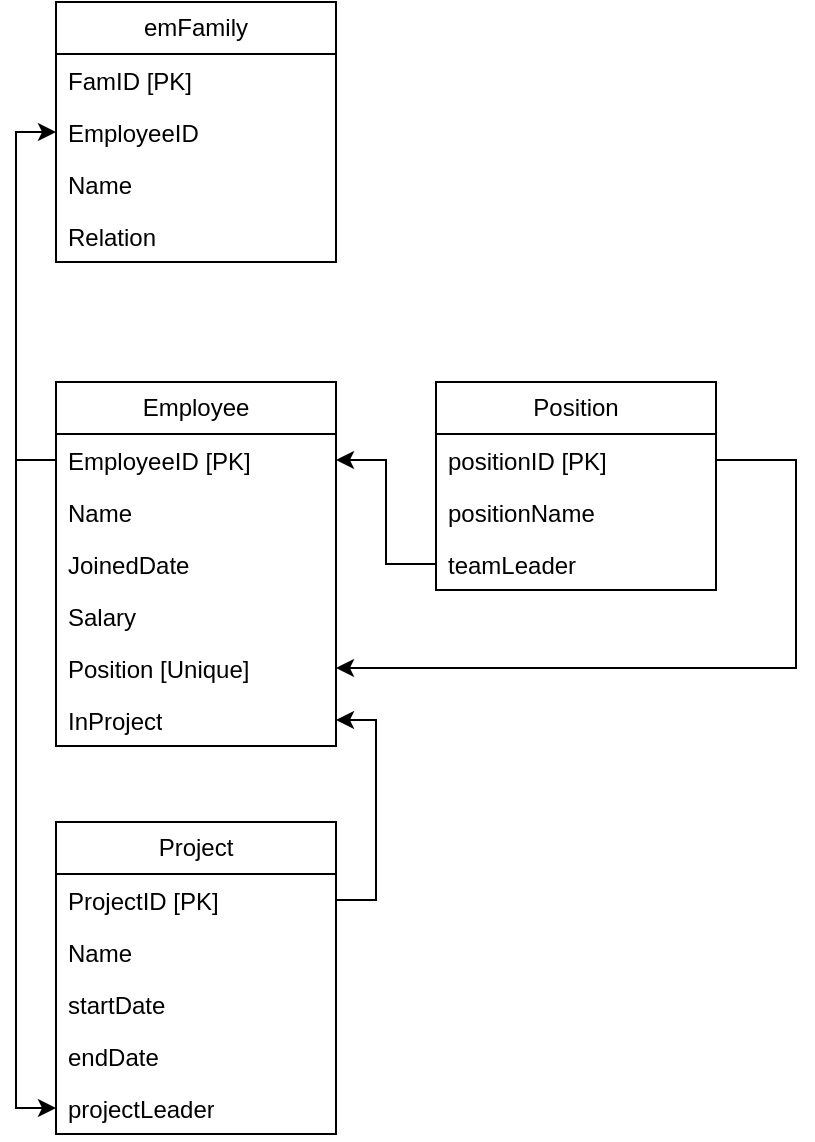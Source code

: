 <mxfile version="21.6.9" type="github">
  <diagram name="Page-1" id="UrGywjgVEJOQgNB4yJvO">
    <mxGraphModel dx="629" dy="632" grid="1" gridSize="10" guides="1" tooltips="1" connect="1" arrows="1" fold="1" page="1" pageScale="1" pageWidth="827" pageHeight="1169" math="0" shadow="0">
      <root>
        <mxCell id="0" />
        <mxCell id="1" parent="0" />
        <mxCell id="_yz0cXHOFX279PWV6Gzn-5" value="Employee" style="swimlane;fontStyle=0;childLayout=stackLayout;horizontal=1;startSize=26;fillColor=none;horizontalStack=0;resizeParent=1;resizeParentMax=0;resizeLast=0;collapsible=1;marginBottom=0;whiteSpace=wrap;html=1;" vertex="1" parent="1">
          <mxGeometry x="310" y="280" width="140" height="182" as="geometry">
            <mxRectangle x="60" y="70" width="90" height="30" as="alternateBounds" />
          </mxGeometry>
        </mxCell>
        <mxCell id="_yz0cXHOFX279PWV6Gzn-6" value="EmployeeID [PK]" style="text;strokeColor=none;fillColor=none;align=left;verticalAlign=top;spacingLeft=4;spacingRight=4;overflow=hidden;rotatable=0;points=[[0,0.5],[1,0.5]];portConstraint=eastwest;whiteSpace=wrap;html=1;" vertex="1" parent="_yz0cXHOFX279PWV6Gzn-5">
          <mxGeometry y="26" width="140" height="26" as="geometry" />
        </mxCell>
        <mxCell id="_yz0cXHOFX279PWV6Gzn-7" value="Name" style="text;strokeColor=none;fillColor=none;align=left;verticalAlign=top;spacingLeft=4;spacingRight=4;overflow=hidden;rotatable=0;points=[[0,0.5],[1,0.5]];portConstraint=eastwest;whiteSpace=wrap;html=1;" vertex="1" parent="_yz0cXHOFX279PWV6Gzn-5">
          <mxGeometry y="52" width="140" height="26" as="geometry" />
        </mxCell>
        <mxCell id="_yz0cXHOFX279PWV6Gzn-8" value="JoinedDate&lt;br&gt;" style="text;strokeColor=none;fillColor=none;align=left;verticalAlign=top;spacingLeft=4;spacingRight=4;overflow=hidden;rotatable=0;points=[[0,0.5],[1,0.5]];portConstraint=eastwest;whiteSpace=wrap;html=1;" vertex="1" parent="_yz0cXHOFX279PWV6Gzn-5">
          <mxGeometry y="78" width="140" height="26" as="geometry" />
        </mxCell>
        <mxCell id="_yz0cXHOFX279PWV6Gzn-10" value="Salary" style="text;strokeColor=none;fillColor=none;align=left;verticalAlign=top;spacingLeft=4;spacingRight=4;overflow=hidden;rotatable=0;points=[[0,0.5],[1,0.5]];portConstraint=eastwest;whiteSpace=wrap;html=1;" vertex="1" parent="_yz0cXHOFX279PWV6Gzn-5">
          <mxGeometry y="104" width="140" height="26" as="geometry" />
        </mxCell>
        <mxCell id="_yz0cXHOFX279PWV6Gzn-51" value="Position [Unique]" style="text;strokeColor=none;fillColor=none;align=left;verticalAlign=top;spacingLeft=4;spacingRight=4;overflow=hidden;rotatable=0;points=[[0,0.5],[1,0.5]];portConstraint=eastwest;whiteSpace=wrap;html=1;" vertex="1" parent="_yz0cXHOFX279PWV6Gzn-5">
          <mxGeometry y="130" width="140" height="26" as="geometry" />
        </mxCell>
        <mxCell id="_yz0cXHOFX279PWV6Gzn-11" value="InProject" style="text;strokeColor=none;fillColor=none;align=left;verticalAlign=top;spacingLeft=4;spacingRight=4;overflow=hidden;rotatable=0;points=[[0,0.5],[1,0.5]];portConstraint=eastwest;whiteSpace=wrap;html=1;" vertex="1" parent="_yz0cXHOFX279PWV6Gzn-5">
          <mxGeometry y="156" width="140" height="26" as="geometry" />
        </mxCell>
        <mxCell id="_yz0cXHOFX279PWV6Gzn-12" value="Position" style="swimlane;fontStyle=0;childLayout=stackLayout;horizontal=1;startSize=26;fillColor=none;horizontalStack=0;resizeParent=1;resizeParentMax=0;resizeLast=0;collapsible=1;marginBottom=0;whiteSpace=wrap;html=1;" vertex="1" parent="1">
          <mxGeometry x="500" y="280" width="140" height="104" as="geometry">
            <mxRectangle x="60" y="70" width="90" height="30" as="alternateBounds" />
          </mxGeometry>
        </mxCell>
        <mxCell id="_yz0cXHOFX279PWV6Gzn-13" value="positionID [PK]" style="text;strokeColor=none;fillColor=none;align=left;verticalAlign=top;spacingLeft=4;spacingRight=4;overflow=hidden;rotatable=0;points=[[0,0.5],[1,0.5]];portConstraint=eastwest;whiteSpace=wrap;html=1;" vertex="1" parent="_yz0cXHOFX279PWV6Gzn-12">
          <mxGeometry y="26" width="140" height="26" as="geometry" />
        </mxCell>
        <mxCell id="_yz0cXHOFX279PWV6Gzn-14" value="positionName" style="text;strokeColor=none;fillColor=none;align=left;verticalAlign=top;spacingLeft=4;spacingRight=4;overflow=hidden;rotatable=0;points=[[0,0.5],[1,0.5]];portConstraint=eastwest;whiteSpace=wrap;html=1;" vertex="1" parent="_yz0cXHOFX279PWV6Gzn-12">
          <mxGeometry y="52" width="140" height="26" as="geometry" />
        </mxCell>
        <mxCell id="_yz0cXHOFX279PWV6Gzn-17" value="teamLeader" style="text;strokeColor=none;fillColor=none;align=left;verticalAlign=top;spacingLeft=4;spacingRight=4;overflow=hidden;rotatable=0;points=[[0,0.5],[1,0.5]];portConstraint=eastwest;whiteSpace=wrap;html=1;" vertex="1" parent="_yz0cXHOFX279PWV6Gzn-12">
          <mxGeometry y="78" width="140" height="26" as="geometry" />
        </mxCell>
        <mxCell id="_yz0cXHOFX279PWV6Gzn-22" value="emFamily" style="swimlane;fontStyle=0;childLayout=stackLayout;horizontal=1;startSize=26;fillColor=none;horizontalStack=0;resizeParent=1;resizeParentMax=0;resizeLast=0;collapsible=1;marginBottom=0;whiteSpace=wrap;html=1;" vertex="1" parent="1">
          <mxGeometry x="310" y="90" width="140" height="130" as="geometry">
            <mxRectangle x="60" y="70" width="90" height="30" as="alternateBounds" />
          </mxGeometry>
        </mxCell>
        <mxCell id="_yz0cXHOFX279PWV6Gzn-23" value="FamID [PK]" style="text;strokeColor=none;fillColor=none;align=left;verticalAlign=top;spacingLeft=4;spacingRight=4;overflow=hidden;rotatable=0;points=[[0,0.5],[1,0.5]];portConstraint=eastwest;whiteSpace=wrap;html=1;" vertex="1" parent="_yz0cXHOFX279PWV6Gzn-22">
          <mxGeometry y="26" width="140" height="26" as="geometry" />
        </mxCell>
        <mxCell id="_yz0cXHOFX279PWV6Gzn-24" value="EmployeeID" style="text;strokeColor=none;fillColor=none;align=left;verticalAlign=top;spacingLeft=4;spacingRight=4;overflow=hidden;rotatable=0;points=[[0,0.5],[1,0.5]];portConstraint=eastwest;whiteSpace=wrap;html=1;" vertex="1" parent="_yz0cXHOFX279PWV6Gzn-22">
          <mxGeometry y="52" width="140" height="26" as="geometry" />
        </mxCell>
        <mxCell id="_yz0cXHOFX279PWV6Gzn-25" value="Name" style="text;strokeColor=none;fillColor=none;align=left;verticalAlign=top;spacingLeft=4;spacingRight=4;overflow=hidden;rotatable=0;points=[[0,0.5],[1,0.5]];portConstraint=eastwest;whiteSpace=wrap;html=1;" vertex="1" parent="_yz0cXHOFX279PWV6Gzn-22">
          <mxGeometry y="78" width="140" height="26" as="geometry" />
        </mxCell>
        <mxCell id="_yz0cXHOFX279PWV6Gzn-26" value="Relation" style="text;strokeColor=none;fillColor=none;align=left;verticalAlign=top;spacingLeft=4;spacingRight=4;overflow=hidden;rotatable=0;points=[[0,0.5],[1,0.5]];portConstraint=eastwest;whiteSpace=wrap;html=1;" vertex="1" parent="_yz0cXHOFX279PWV6Gzn-22">
          <mxGeometry y="104" width="140" height="26" as="geometry" />
        </mxCell>
        <mxCell id="_yz0cXHOFX279PWV6Gzn-62" style="edgeStyle=orthogonalEdgeStyle;rounded=0;orthogonalLoop=1;jettySize=auto;html=1;entryX=1;entryY=0.5;entryDx=0;entryDy=0;" edge="1" parent="1" source="_yz0cXHOFX279PWV6Gzn-17" target="_yz0cXHOFX279PWV6Gzn-6">
          <mxGeometry relative="1" as="geometry" />
        </mxCell>
        <mxCell id="_yz0cXHOFX279PWV6Gzn-64" value="Project" style="swimlane;fontStyle=0;childLayout=stackLayout;horizontal=1;startSize=26;fillColor=none;horizontalStack=0;resizeParent=1;resizeParentMax=0;resizeLast=0;collapsible=1;marginBottom=0;whiteSpace=wrap;html=1;" vertex="1" parent="1">
          <mxGeometry x="310" y="500" width="140" height="156" as="geometry">
            <mxRectangle x="60" y="70" width="90" height="30" as="alternateBounds" />
          </mxGeometry>
        </mxCell>
        <mxCell id="_yz0cXHOFX279PWV6Gzn-65" value="ProjectID [PK]" style="text;strokeColor=none;fillColor=none;align=left;verticalAlign=top;spacingLeft=4;spacingRight=4;overflow=hidden;rotatable=0;points=[[0,0.5],[1,0.5]];portConstraint=eastwest;whiteSpace=wrap;html=1;" vertex="1" parent="_yz0cXHOFX279PWV6Gzn-64">
          <mxGeometry y="26" width="140" height="26" as="geometry" />
        </mxCell>
        <mxCell id="_yz0cXHOFX279PWV6Gzn-66" value="Name" style="text;strokeColor=none;fillColor=none;align=left;verticalAlign=top;spacingLeft=4;spacingRight=4;overflow=hidden;rotatable=0;points=[[0,0.5],[1,0.5]];portConstraint=eastwest;whiteSpace=wrap;html=1;" vertex="1" parent="_yz0cXHOFX279PWV6Gzn-64">
          <mxGeometry y="52" width="140" height="26" as="geometry" />
        </mxCell>
        <mxCell id="_yz0cXHOFX279PWV6Gzn-67" value="startDate" style="text;strokeColor=none;fillColor=none;align=left;verticalAlign=top;spacingLeft=4;spacingRight=4;overflow=hidden;rotatable=0;points=[[0,0.5],[1,0.5]];portConstraint=eastwest;whiteSpace=wrap;html=1;" vertex="1" parent="_yz0cXHOFX279PWV6Gzn-64">
          <mxGeometry y="78" width="140" height="26" as="geometry" />
        </mxCell>
        <mxCell id="_yz0cXHOFX279PWV6Gzn-68" value="endDate" style="text;strokeColor=none;fillColor=none;align=left;verticalAlign=top;spacingLeft=4;spacingRight=4;overflow=hidden;rotatable=0;points=[[0,0.5],[1,0.5]];portConstraint=eastwest;whiteSpace=wrap;html=1;" vertex="1" parent="_yz0cXHOFX279PWV6Gzn-64">
          <mxGeometry y="104" width="140" height="26" as="geometry" />
        </mxCell>
        <mxCell id="_yz0cXHOFX279PWV6Gzn-69" value="projectLeader" style="text;strokeColor=none;fillColor=none;align=left;verticalAlign=top;spacingLeft=4;spacingRight=4;overflow=hidden;rotatable=0;points=[[0,0.5],[1,0.5]];portConstraint=eastwest;whiteSpace=wrap;html=1;" vertex="1" parent="_yz0cXHOFX279PWV6Gzn-64">
          <mxGeometry y="130" width="140" height="26" as="geometry" />
        </mxCell>
        <mxCell id="_yz0cXHOFX279PWV6Gzn-71" style="edgeStyle=orthogonalEdgeStyle;rounded=0;orthogonalLoop=1;jettySize=auto;html=1;entryX=0;entryY=0.5;entryDx=0;entryDy=0;" edge="1" parent="1" source="_yz0cXHOFX279PWV6Gzn-6" target="_yz0cXHOFX279PWV6Gzn-24">
          <mxGeometry relative="1" as="geometry" />
        </mxCell>
        <mxCell id="_yz0cXHOFX279PWV6Gzn-72" style="edgeStyle=orthogonalEdgeStyle;rounded=0;orthogonalLoop=1;jettySize=auto;html=1;entryX=0;entryY=0.5;entryDx=0;entryDy=0;" edge="1" parent="1" source="_yz0cXHOFX279PWV6Gzn-6" target="_yz0cXHOFX279PWV6Gzn-69">
          <mxGeometry relative="1" as="geometry" />
        </mxCell>
        <mxCell id="_yz0cXHOFX279PWV6Gzn-88" style="edgeStyle=orthogonalEdgeStyle;rounded=0;orthogonalLoop=1;jettySize=auto;html=1;entryX=1;entryY=0.5;entryDx=0;entryDy=0;" edge="1" parent="1" source="_yz0cXHOFX279PWV6Gzn-13" target="_yz0cXHOFX279PWV6Gzn-51">
          <mxGeometry relative="1" as="geometry">
            <Array as="points">
              <mxPoint x="680" y="319" />
              <mxPoint x="680" y="423" />
            </Array>
          </mxGeometry>
        </mxCell>
        <mxCell id="_yz0cXHOFX279PWV6Gzn-89" style="edgeStyle=orthogonalEdgeStyle;rounded=0;orthogonalLoop=1;jettySize=auto;html=1;entryX=1;entryY=0.5;entryDx=0;entryDy=0;exitX=1;exitY=0.5;exitDx=0;exitDy=0;" edge="1" parent="1" source="_yz0cXHOFX279PWV6Gzn-65" target="_yz0cXHOFX279PWV6Gzn-11">
          <mxGeometry relative="1" as="geometry" />
        </mxCell>
      </root>
    </mxGraphModel>
  </diagram>
</mxfile>
